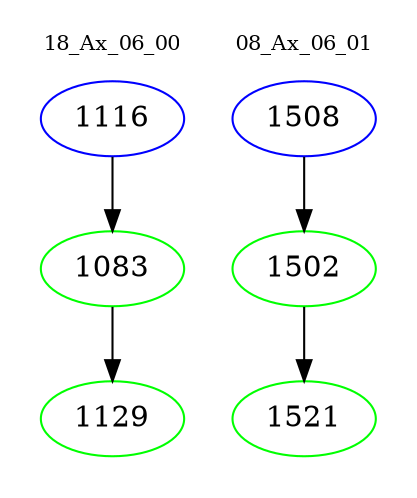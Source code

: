 digraph{
subgraph cluster_0 {
color = white
label = "18_Ax_06_00";
fontsize=10;
T0_1116 [label="1116", color="blue"]
T0_1116 -> T0_1083 [color="black"]
T0_1083 [label="1083", color="green"]
T0_1083 -> T0_1129 [color="black"]
T0_1129 [label="1129", color="green"]
}
subgraph cluster_1 {
color = white
label = "08_Ax_06_01";
fontsize=10;
T1_1508 [label="1508", color="blue"]
T1_1508 -> T1_1502 [color="black"]
T1_1502 [label="1502", color="green"]
T1_1502 -> T1_1521 [color="black"]
T1_1521 [label="1521", color="green"]
}
}
